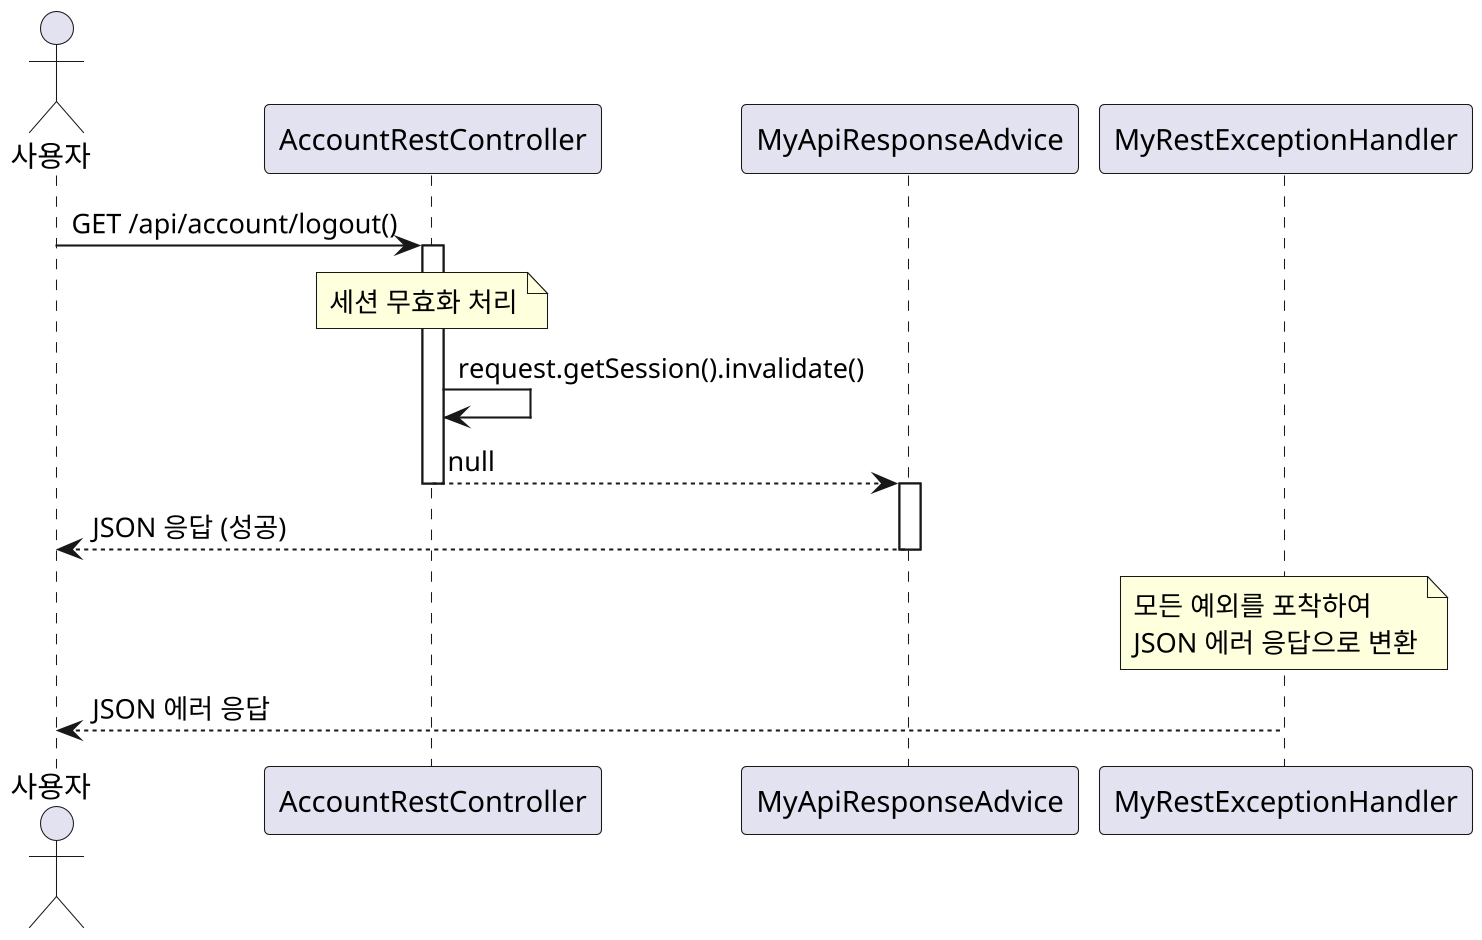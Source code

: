 @startuml
skinparam dpi 200

actor Actor as "사용자"
participant AccountRestController
participant MyApiResponseAdvice
participant MyRestExceptionHandler

Actor -> AccountRestController: GET /api/account/logout()
activate AccountRestController

note over AccountRestController: 세션 무효화 처리
AccountRestController -> AccountRestController: request.getSession().invalidate()

AccountRestController --> MyApiResponseAdvice: null
deactivate AccountRestController
activate MyApiResponseAdvice
MyApiResponseAdvice --> Actor: JSON 응답 (성공)
deactivate MyApiResponseAdvice

note over MyRestExceptionHandler: 모든 예외를 포착하여\nJSON 에러 응답으로 변환
MyRestExceptionHandler --> Actor: JSON 에러 응답

@enduml
